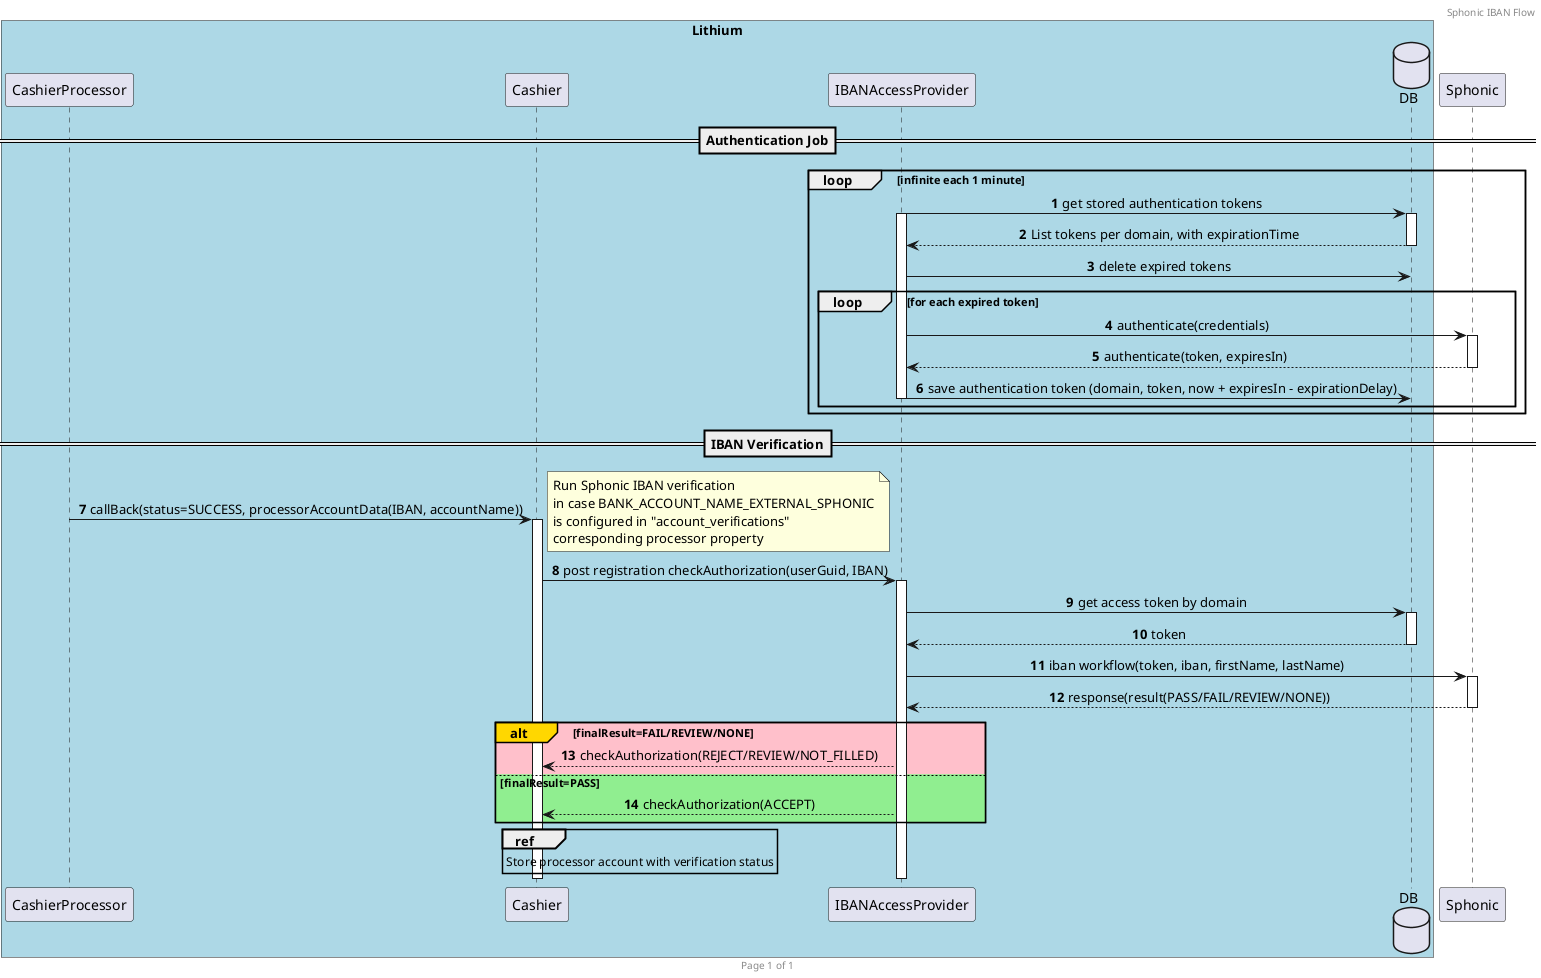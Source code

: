 .Sphonic IBAN Flow
[plantuml]
----

@startuml
header Sphonic IBAN Flow
footer Page %page% of %lastpage%
skinparam sequenceMessageAlign center
box "Lithium" #LightBlue
participant CashierProcessor
participant Cashier
participant IBANAccessProvider
database DB
end box
participant Sphonic
autonumber

 ==Authentication Job==
 loop infinite each 1 minute
        IBANAccessProvider -> DB: get stored authentication tokens
        activate IBANAccessProvider
        activate DB
        DB --> IBANAccessProvider: List tokens per domain, with expirationTime
        deactivate DB
        IBANAccessProvider -> DB: delete expired tokens
        loop for each expired token
             IBANAccessProvider -> Sphonic: authenticate(credentials)
             activate Sphonic
             Sphonic --> IBANAccessProvider: authenticate(token, expiresIn)
             deactivate Sphonic
             IBANAccessProvider -> DB: save authentication token (domain, token, now + expiresIn - expirationDelay)
             deactivate IBANAccessProvider
        end

end
 ==IBAN Verification==
CashierProcessor -> Cashier  : callBack(status=SUCCESS, processorAccountData(IBAN, accountName))
note right
    Run Sphonic IBAN verification
    in case BANK_ACCOUNT_NAME_EXTERNAL_SPHONIC
    is configured in "account_verifications"
    corresponding processor property
end note
activate Cashier
Cashier -> IBANAccessProvider : post registration checkAuthorization(userGuid, IBAN)
activate IBANAccessProvider
IBANAccessProvider -> DB: get access token by domain
activate DB
DB --> IBANAccessProvider: token
deactivate
IBANAccessProvider -> Sphonic: iban workflow(token, iban, firstName, lastName)
activate Sphonic
Sphonic --> IBANAccessProvider: response(result(PASS/FAIL/REVIEW/NONE))
deactivate Sphonic
alt#Gold #Pink finalResult=FAIL/REVIEW/NONE
    IBANAccessProvider --> Cashier: checkAuthorization(REJECT/REVIEW/NOT_FILLED)
else #LightGreen finalResult=PASS

    IBANAccessProvider --> Cashier: checkAuthorization(ACCEPT)
    end
ref over Cashier: Store processor account with verification status

deactivate IBANAccessProvider
deactivate Cashier
@enduml
